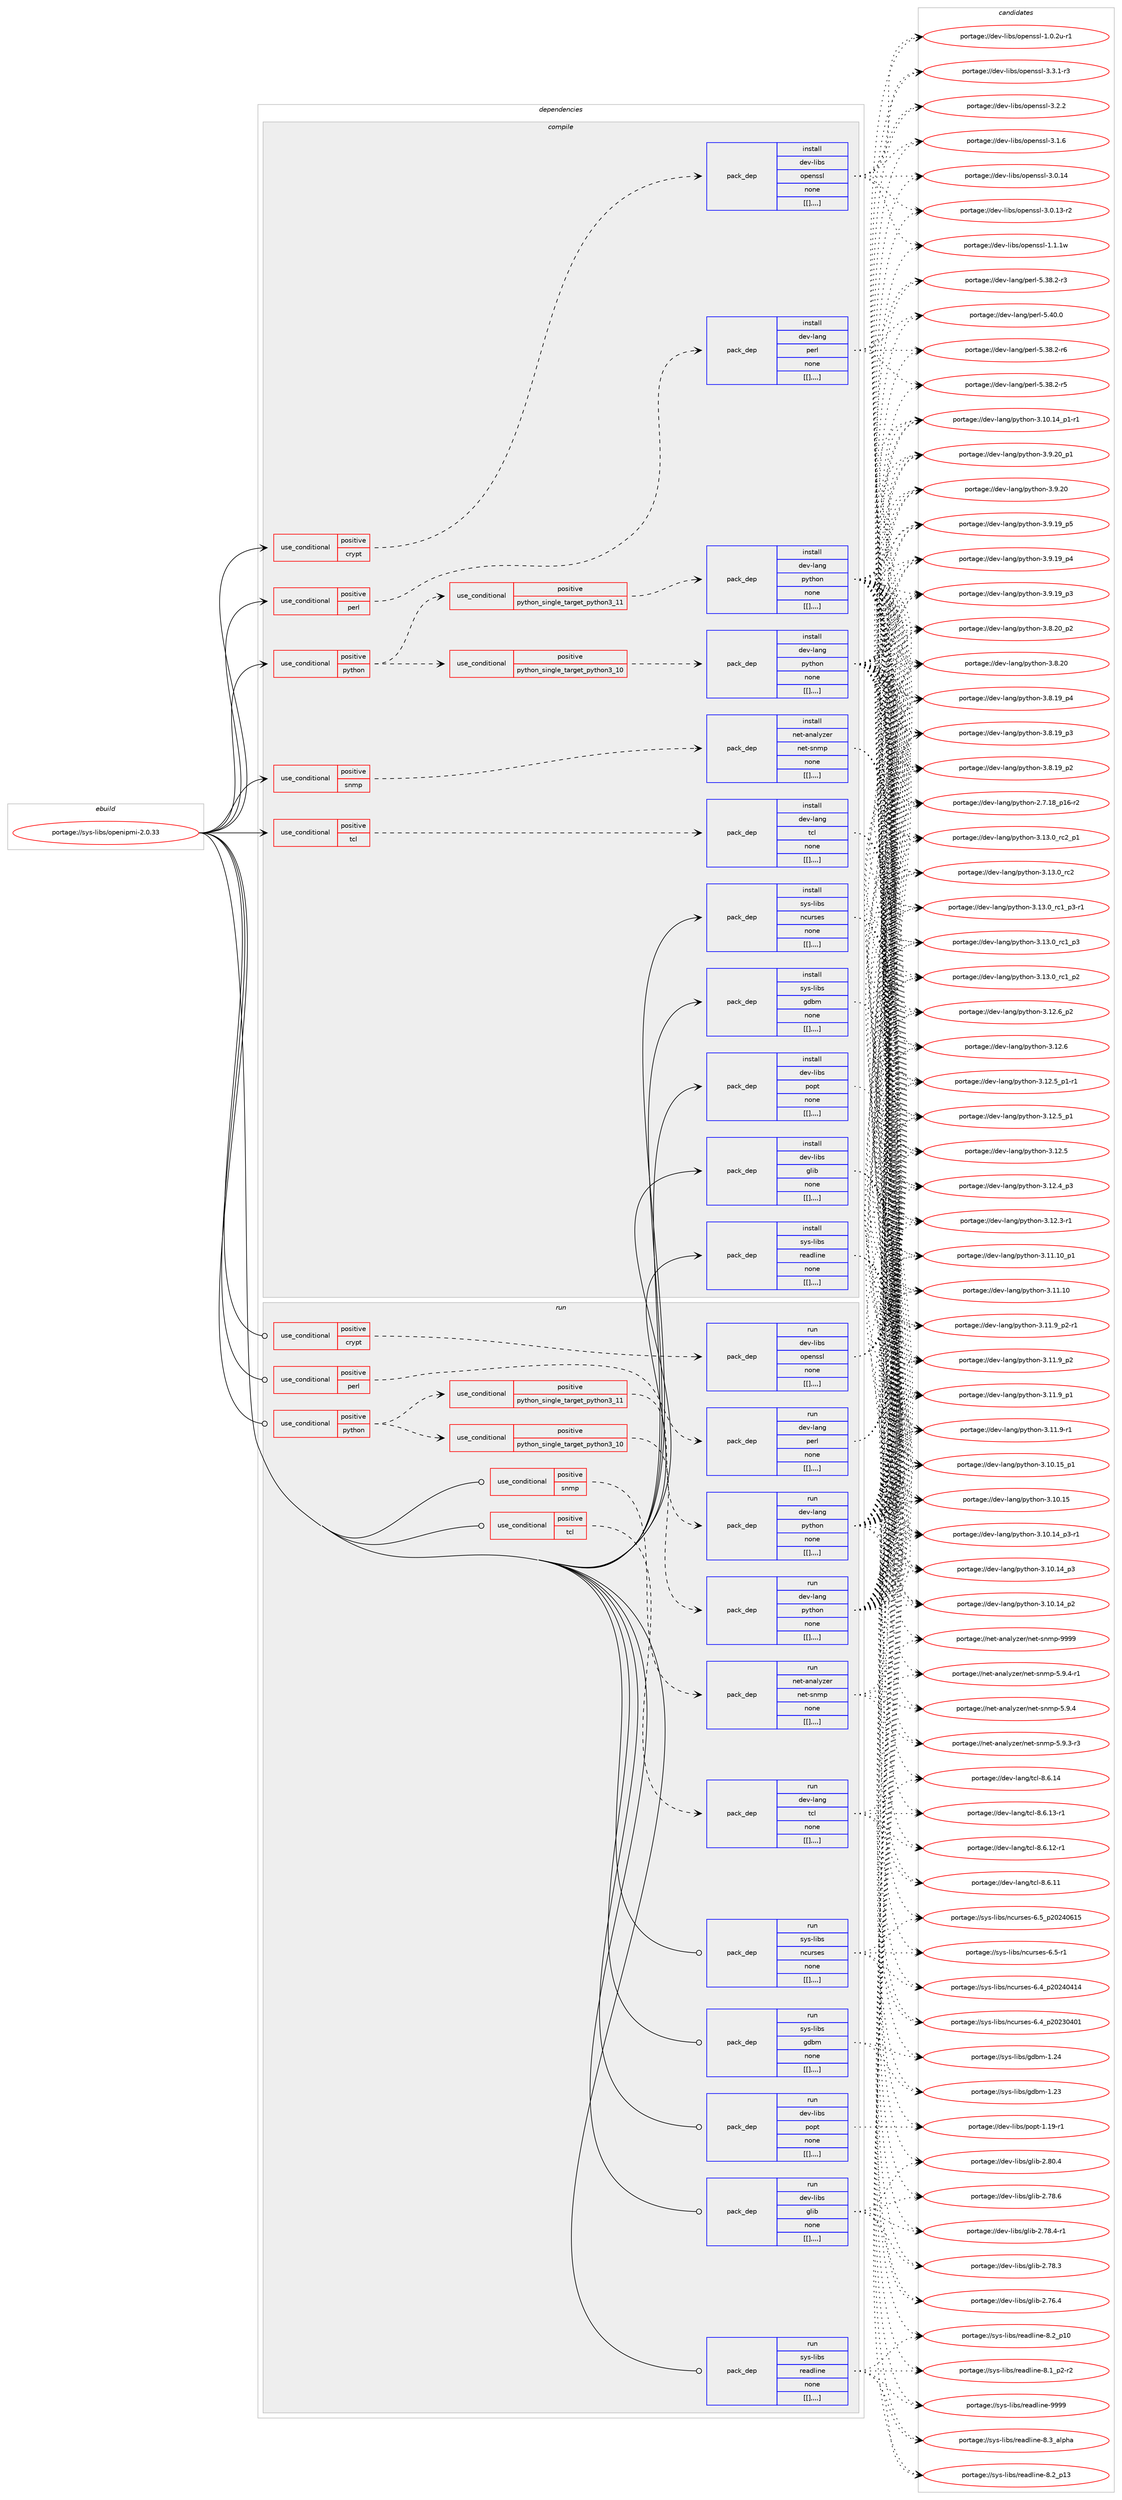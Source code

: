 digraph prolog {

# *************
# Graph options
# *************

newrank=true;
concentrate=true;
compound=true;
graph [rankdir=LR,fontname=Helvetica,fontsize=10,ranksep=1.5];#, ranksep=2.5, nodesep=0.2];
edge  [arrowhead=vee];
node  [fontname=Helvetica,fontsize=10];

# **********
# The ebuild
# **********

subgraph cluster_leftcol {
color=gray;
label=<<i>ebuild</i>>;
id [label="portage://sys-libs/openipmi-2.0.33", color=red, width=4, href="../sys-libs/openipmi-2.0.33.svg"];
}

# ****************
# The dependencies
# ****************

subgraph cluster_midcol {
color=gray;
label=<<i>dependencies</i>>;
subgraph cluster_compile {
fillcolor="#eeeeee";
style=filled;
label=<<i>compile</i>>;
subgraph cond10452 {
dependency28118 [label=<<TABLE BORDER="0" CELLBORDER="1" CELLSPACING="0" CELLPADDING="4"><TR><TD ROWSPAN="3" CELLPADDING="10">use_conditional</TD></TR><TR><TD>positive</TD></TR><TR><TD>crypt</TD></TR></TABLE>>, shape=none, color=red];
subgraph pack17588 {
dependency28119 [label=<<TABLE BORDER="0" CELLBORDER="1" CELLSPACING="0" CELLPADDING="4" WIDTH="220"><TR><TD ROWSPAN="6" CELLPADDING="30">pack_dep</TD></TR><TR><TD WIDTH="110">install</TD></TR><TR><TD>dev-libs</TD></TR><TR><TD>openssl</TD></TR><TR><TD>none</TD></TR><TR><TD>[[],,,,]</TD></TR></TABLE>>, shape=none, color=blue];
}
dependency28118:e -> dependency28119:w [weight=20,style="dashed",arrowhead="vee"];
}
id:e -> dependency28118:w [weight=20,style="solid",arrowhead="vee"];
subgraph cond10453 {
dependency28120 [label=<<TABLE BORDER="0" CELLBORDER="1" CELLSPACING="0" CELLPADDING="4"><TR><TD ROWSPAN="3" CELLPADDING="10">use_conditional</TD></TR><TR><TD>positive</TD></TR><TR><TD>perl</TD></TR></TABLE>>, shape=none, color=red];
subgraph pack17589 {
dependency28121 [label=<<TABLE BORDER="0" CELLBORDER="1" CELLSPACING="0" CELLPADDING="4" WIDTH="220"><TR><TD ROWSPAN="6" CELLPADDING="30">pack_dep</TD></TR><TR><TD WIDTH="110">install</TD></TR><TR><TD>dev-lang</TD></TR><TR><TD>perl</TD></TR><TR><TD>none</TD></TR><TR><TD>[[],,,,]</TD></TR></TABLE>>, shape=none, color=blue];
}
dependency28120:e -> dependency28121:w [weight=20,style="dashed",arrowhead="vee"];
}
id:e -> dependency28120:w [weight=20,style="solid",arrowhead="vee"];
subgraph cond10454 {
dependency28122 [label=<<TABLE BORDER="0" CELLBORDER="1" CELLSPACING="0" CELLPADDING="4"><TR><TD ROWSPAN="3" CELLPADDING="10">use_conditional</TD></TR><TR><TD>positive</TD></TR><TR><TD>python</TD></TR></TABLE>>, shape=none, color=red];
subgraph cond10455 {
dependency28123 [label=<<TABLE BORDER="0" CELLBORDER="1" CELLSPACING="0" CELLPADDING="4"><TR><TD ROWSPAN="3" CELLPADDING="10">use_conditional</TD></TR><TR><TD>positive</TD></TR><TR><TD>python_single_target_python3_10</TD></TR></TABLE>>, shape=none, color=red];
subgraph pack17590 {
dependency28124 [label=<<TABLE BORDER="0" CELLBORDER="1" CELLSPACING="0" CELLPADDING="4" WIDTH="220"><TR><TD ROWSPAN="6" CELLPADDING="30">pack_dep</TD></TR><TR><TD WIDTH="110">install</TD></TR><TR><TD>dev-lang</TD></TR><TR><TD>python</TD></TR><TR><TD>none</TD></TR><TR><TD>[[],,,,]</TD></TR></TABLE>>, shape=none, color=blue];
}
dependency28123:e -> dependency28124:w [weight=20,style="dashed",arrowhead="vee"];
}
dependency28122:e -> dependency28123:w [weight=20,style="dashed",arrowhead="vee"];
subgraph cond10456 {
dependency28125 [label=<<TABLE BORDER="0" CELLBORDER="1" CELLSPACING="0" CELLPADDING="4"><TR><TD ROWSPAN="3" CELLPADDING="10">use_conditional</TD></TR><TR><TD>positive</TD></TR><TR><TD>python_single_target_python3_11</TD></TR></TABLE>>, shape=none, color=red];
subgraph pack17591 {
dependency28126 [label=<<TABLE BORDER="0" CELLBORDER="1" CELLSPACING="0" CELLPADDING="4" WIDTH="220"><TR><TD ROWSPAN="6" CELLPADDING="30">pack_dep</TD></TR><TR><TD WIDTH="110">install</TD></TR><TR><TD>dev-lang</TD></TR><TR><TD>python</TD></TR><TR><TD>none</TD></TR><TR><TD>[[],,,,]</TD></TR></TABLE>>, shape=none, color=blue];
}
dependency28125:e -> dependency28126:w [weight=20,style="dashed",arrowhead="vee"];
}
dependency28122:e -> dependency28125:w [weight=20,style="dashed",arrowhead="vee"];
}
id:e -> dependency28122:w [weight=20,style="solid",arrowhead="vee"];
subgraph cond10457 {
dependency28127 [label=<<TABLE BORDER="0" CELLBORDER="1" CELLSPACING="0" CELLPADDING="4"><TR><TD ROWSPAN="3" CELLPADDING="10">use_conditional</TD></TR><TR><TD>positive</TD></TR><TR><TD>snmp</TD></TR></TABLE>>, shape=none, color=red];
subgraph pack17592 {
dependency28128 [label=<<TABLE BORDER="0" CELLBORDER="1" CELLSPACING="0" CELLPADDING="4" WIDTH="220"><TR><TD ROWSPAN="6" CELLPADDING="30">pack_dep</TD></TR><TR><TD WIDTH="110">install</TD></TR><TR><TD>net-analyzer</TD></TR><TR><TD>net-snmp</TD></TR><TR><TD>none</TD></TR><TR><TD>[[],,,,]</TD></TR></TABLE>>, shape=none, color=blue];
}
dependency28127:e -> dependency28128:w [weight=20,style="dashed",arrowhead="vee"];
}
id:e -> dependency28127:w [weight=20,style="solid",arrowhead="vee"];
subgraph cond10458 {
dependency28129 [label=<<TABLE BORDER="0" CELLBORDER="1" CELLSPACING="0" CELLPADDING="4"><TR><TD ROWSPAN="3" CELLPADDING="10">use_conditional</TD></TR><TR><TD>positive</TD></TR><TR><TD>tcl</TD></TR></TABLE>>, shape=none, color=red];
subgraph pack17593 {
dependency28130 [label=<<TABLE BORDER="0" CELLBORDER="1" CELLSPACING="0" CELLPADDING="4" WIDTH="220"><TR><TD ROWSPAN="6" CELLPADDING="30">pack_dep</TD></TR><TR><TD WIDTH="110">install</TD></TR><TR><TD>dev-lang</TD></TR><TR><TD>tcl</TD></TR><TR><TD>none</TD></TR><TR><TD>[[],,,,]</TD></TR></TABLE>>, shape=none, color=blue];
}
dependency28129:e -> dependency28130:w [weight=20,style="dashed",arrowhead="vee"];
}
id:e -> dependency28129:w [weight=20,style="solid",arrowhead="vee"];
subgraph pack17594 {
dependency28131 [label=<<TABLE BORDER="0" CELLBORDER="1" CELLSPACING="0" CELLPADDING="4" WIDTH="220"><TR><TD ROWSPAN="6" CELLPADDING="30">pack_dep</TD></TR><TR><TD WIDTH="110">install</TD></TR><TR><TD>dev-libs</TD></TR><TR><TD>glib</TD></TR><TR><TD>none</TD></TR><TR><TD>[[],,,,]</TD></TR></TABLE>>, shape=none, color=blue];
}
id:e -> dependency28131:w [weight=20,style="solid",arrowhead="vee"];
subgraph pack17595 {
dependency28132 [label=<<TABLE BORDER="0" CELLBORDER="1" CELLSPACING="0" CELLPADDING="4" WIDTH="220"><TR><TD ROWSPAN="6" CELLPADDING="30">pack_dep</TD></TR><TR><TD WIDTH="110">install</TD></TR><TR><TD>dev-libs</TD></TR><TR><TD>popt</TD></TR><TR><TD>none</TD></TR><TR><TD>[[],,,,]</TD></TR></TABLE>>, shape=none, color=blue];
}
id:e -> dependency28132:w [weight=20,style="solid",arrowhead="vee"];
subgraph pack17596 {
dependency28133 [label=<<TABLE BORDER="0" CELLBORDER="1" CELLSPACING="0" CELLPADDING="4" WIDTH="220"><TR><TD ROWSPAN="6" CELLPADDING="30">pack_dep</TD></TR><TR><TD WIDTH="110">install</TD></TR><TR><TD>sys-libs</TD></TR><TR><TD>gdbm</TD></TR><TR><TD>none</TD></TR><TR><TD>[[],,,,]</TD></TR></TABLE>>, shape=none, color=blue];
}
id:e -> dependency28133:w [weight=20,style="solid",arrowhead="vee"];
subgraph pack17597 {
dependency28134 [label=<<TABLE BORDER="0" CELLBORDER="1" CELLSPACING="0" CELLPADDING="4" WIDTH="220"><TR><TD ROWSPAN="6" CELLPADDING="30">pack_dep</TD></TR><TR><TD WIDTH="110">install</TD></TR><TR><TD>sys-libs</TD></TR><TR><TD>ncurses</TD></TR><TR><TD>none</TD></TR><TR><TD>[[],,,,]</TD></TR></TABLE>>, shape=none, color=blue];
}
id:e -> dependency28134:w [weight=20,style="solid",arrowhead="vee"];
subgraph pack17598 {
dependency28135 [label=<<TABLE BORDER="0" CELLBORDER="1" CELLSPACING="0" CELLPADDING="4" WIDTH="220"><TR><TD ROWSPAN="6" CELLPADDING="30">pack_dep</TD></TR><TR><TD WIDTH="110">install</TD></TR><TR><TD>sys-libs</TD></TR><TR><TD>readline</TD></TR><TR><TD>none</TD></TR><TR><TD>[[],,,,]</TD></TR></TABLE>>, shape=none, color=blue];
}
id:e -> dependency28135:w [weight=20,style="solid",arrowhead="vee"];
}
subgraph cluster_compileandrun {
fillcolor="#eeeeee";
style=filled;
label=<<i>compile and run</i>>;
}
subgraph cluster_run {
fillcolor="#eeeeee";
style=filled;
label=<<i>run</i>>;
subgraph cond10459 {
dependency28136 [label=<<TABLE BORDER="0" CELLBORDER="1" CELLSPACING="0" CELLPADDING="4"><TR><TD ROWSPAN="3" CELLPADDING="10">use_conditional</TD></TR><TR><TD>positive</TD></TR><TR><TD>crypt</TD></TR></TABLE>>, shape=none, color=red];
subgraph pack17599 {
dependency28137 [label=<<TABLE BORDER="0" CELLBORDER="1" CELLSPACING="0" CELLPADDING="4" WIDTH="220"><TR><TD ROWSPAN="6" CELLPADDING="30">pack_dep</TD></TR><TR><TD WIDTH="110">run</TD></TR><TR><TD>dev-libs</TD></TR><TR><TD>openssl</TD></TR><TR><TD>none</TD></TR><TR><TD>[[],,,,]</TD></TR></TABLE>>, shape=none, color=blue];
}
dependency28136:e -> dependency28137:w [weight=20,style="dashed",arrowhead="vee"];
}
id:e -> dependency28136:w [weight=20,style="solid",arrowhead="odot"];
subgraph cond10460 {
dependency28138 [label=<<TABLE BORDER="0" CELLBORDER="1" CELLSPACING="0" CELLPADDING="4"><TR><TD ROWSPAN="3" CELLPADDING="10">use_conditional</TD></TR><TR><TD>positive</TD></TR><TR><TD>perl</TD></TR></TABLE>>, shape=none, color=red];
subgraph pack17600 {
dependency28139 [label=<<TABLE BORDER="0" CELLBORDER="1" CELLSPACING="0" CELLPADDING="4" WIDTH="220"><TR><TD ROWSPAN="6" CELLPADDING="30">pack_dep</TD></TR><TR><TD WIDTH="110">run</TD></TR><TR><TD>dev-lang</TD></TR><TR><TD>perl</TD></TR><TR><TD>none</TD></TR><TR><TD>[[],,,,]</TD></TR></TABLE>>, shape=none, color=blue];
}
dependency28138:e -> dependency28139:w [weight=20,style="dashed",arrowhead="vee"];
}
id:e -> dependency28138:w [weight=20,style="solid",arrowhead="odot"];
subgraph cond10461 {
dependency28140 [label=<<TABLE BORDER="0" CELLBORDER="1" CELLSPACING="0" CELLPADDING="4"><TR><TD ROWSPAN="3" CELLPADDING="10">use_conditional</TD></TR><TR><TD>positive</TD></TR><TR><TD>python</TD></TR></TABLE>>, shape=none, color=red];
subgraph cond10462 {
dependency28141 [label=<<TABLE BORDER="0" CELLBORDER="1" CELLSPACING="0" CELLPADDING="4"><TR><TD ROWSPAN="3" CELLPADDING="10">use_conditional</TD></TR><TR><TD>positive</TD></TR><TR><TD>python_single_target_python3_10</TD></TR></TABLE>>, shape=none, color=red];
subgraph pack17601 {
dependency28142 [label=<<TABLE BORDER="0" CELLBORDER="1" CELLSPACING="0" CELLPADDING="4" WIDTH="220"><TR><TD ROWSPAN="6" CELLPADDING="30">pack_dep</TD></TR><TR><TD WIDTH="110">run</TD></TR><TR><TD>dev-lang</TD></TR><TR><TD>python</TD></TR><TR><TD>none</TD></TR><TR><TD>[[],,,,]</TD></TR></TABLE>>, shape=none, color=blue];
}
dependency28141:e -> dependency28142:w [weight=20,style="dashed",arrowhead="vee"];
}
dependency28140:e -> dependency28141:w [weight=20,style="dashed",arrowhead="vee"];
subgraph cond10463 {
dependency28143 [label=<<TABLE BORDER="0" CELLBORDER="1" CELLSPACING="0" CELLPADDING="4"><TR><TD ROWSPAN="3" CELLPADDING="10">use_conditional</TD></TR><TR><TD>positive</TD></TR><TR><TD>python_single_target_python3_11</TD></TR></TABLE>>, shape=none, color=red];
subgraph pack17602 {
dependency28144 [label=<<TABLE BORDER="0" CELLBORDER="1" CELLSPACING="0" CELLPADDING="4" WIDTH="220"><TR><TD ROWSPAN="6" CELLPADDING="30">pack_dep</TD></TR><TR><TD WIDTH="110">run</TD></TR><TR><TD>dev-lang</TD></TR><TR><TD>python</TD></TR><TR><TD>none</TD></TR><TR><TD>[[],,,,]</TD></TR></TABLE>>, shape=none, color=blue];
}
dependency28143:e -> dependency28144:w [weight=20,style="dashed",arrowhead="vee"];
}
dependency28140:e -> dependency28143:w [weight=20,style="dashed",arrowhead="vee"];
}
id:e -> dependency28140:w [weight=20,style="solid",arrowhead="odot"];
subgraph cond10464 {
dependency28145 [label=<<TABLE BORDER="0" CELLBORDER="1" CELLSPACING="0" CELLPADDING="4"><TR><TD ROWSPAN="3" CELLPADDING="10">use_conditional</TD></TR><TR><TD>positive</TD></TR><TR><TD>snmp</TD></TR></TABLE>>, shape=none, color=red];
subgraph pack17603 {
dependency28146 [label=<<TABLE BORDER="0" CELLBORDER="1" CELLSPACING="0" CELLPADDING="4" WIDTH="220"><TR><TD ROWSPAN="6" CELLPADDING="30">pack_dep</TD></TR><TR><TD WIDTH="110">run</TD></TR><TR><TD>net-analyzer</TD></TR><TR><TD>net-snmp</TD></TR><TR><TD>none</TD></TR><TR><TD>[[],,,,]</TD></TR></TABLE>>, shape=none, color=blue];
}
dependency28145:e -> dependency28146:w [weight=20,style="dashed",arrowhead="vee"];
}
id:e -> dependency28145:w [weight=20,style="solid",arrowhead="odot"];
subgraph cond10465 {
dependency28147 [label=<<TABLE BORDER="0" CELLBORDER="1" CELLSPACING="0" CELLPADDING="4"><TR><TD ROWSPAN="3" CELLPADDING="10">use_conditional</TD></TR><TR><TD>positive</TD></TR><TR><TD>tcl</TD></TR></TABLE>>, shape=none, color=red];
subgraph pack17604 {
dependency28148 [label=<<TABLE BORDER="0" CELLBORDER="1" CELLSPACING="0" CELLPADDING="4" WIDTH="220"><TR><TD ROWSPAN="6" CELLPADDING="30">pack_dep</TD></TR><TR><TD WIDTH="110">run</TD></TR><TR><TD>dev-lang</TD></TR><TR><TD>tcl</TD></TR><TR><TD>none</TD></TR><TR><TD>[[],,,,]</TD></TR></TABLE>>, shape=none, color=blue];
}
dependency28147:e -> dependency28148:w [weight=20,style="dashed",arrowhead="vee"];
}
id:e -> dependency28147:w [weight=20,style="solid",arrowhead="odot"];
subgraph pack17605 {
dependency28149 [label=<<TABLE BORDER="0" CELLBORDER="1" CELLSPACING="0" CELLPADDING="4" WIDTH="220"><TR><TD ROWSPAN="6" CELLPADDING="30">pack_dep</TD></TR><TR><TD WIDTH="110">run</TD></TR><TR><TD>dev-libs</TD></TR><TR><TD>glib</TD></TR><TR><TD>none</TD></TR><TR><TD>[[],,,,]</TD></TR></TABLE>>, shape=none, color=blue];
}
id:e -> dependency28149:w [weight=20,style="solid",arrowhead="odot"];
subgraph pack17606 {
dependency28150 [label=<<TABLE BORDER="0" CELLBORDER="1" CELLSPACING="0" CELLPADDING="4" WIDTH="220"><TR><TD ROWSPAN="6" CELLPADDING="30">pack_dep</TD></TR><TR><TD WIDTH="110">run</TD></TR><TR><TD>dev-libs</TD></TR><TR><TD>popt</TD></TR><TR><TD>none</TD></TR><TR><TD>[[],,,,]</TD></TR></TABLE>>, shape=none, color=blue];
}
id:e -> dependency28150:w [weight=20,style="solid",arrowhead="odot"];
subgraph pack17607 {
dependency28151 [label=<<TABLE BORDER="0" CELLBORDER="1" CELLSPACING="0" CELLPADDING="4" WIDTH="220"><TR><TD ROWSPAN="6" CELLPADDING="30">pack_dep</TD></TR><TR><TD WIDTH="110">run</TD></TR><TR><TD>sys-libs</TD></TR><TR><TD>gdbm</TD></TR><TR><TD>none</TD></TR><TR><TD>[[],,,,]</TD></TR></TABLE>>, shape=none, color=blue];
}
id:e -> dependency28151:w [weight=20,style="solid",arrowhead="odot"];
subgraph pack17608 {
dependency28152 [label=<<TABLE BORDER="0" CELLBORDER="1" CELLSPACING="0" CELLPADDING="4" WIDTH="220"><TR><TD ROWSPAN="6" CELLPADDING="30">pack_dep</TD></TR><TR><TD WIDTH="110">run</TD></TR><TR><TD>sys-libs</TD></TR><TR><TD>ncurses</TD></TR><TR><TD>none</TD></TR><TR><TD>[[],,,,]</TD></TR></TABLE>>, shape=none, color=blue];
}
id:e -> dependency28152:w [weight=20,style="solid",arrowhead="odot"];
subgraph pack17609 {
dependency28153 [label=<<TABLE BORDER="0" CELLBORDER="1" CELLSPACING="0" CELLPADDING="4" WIDTH="220"><TR><TD ROWSPAN="6" CELLPADDING="30">pack_dep</TD></TR><TR><TD WIDTH="110">run</TD></TR><TR><TD>sys-libs</TD></TR><TR><TD>readline</TD></TR><TR><TD>none</TD></TR><TR><TD>[[],,,,]</TD></TR></TABLE>>, shape=none, color=blue];
}
id:e -> dependency28153:w [weight=20,style="solid",arrowhead="odot"];
}
}

# **************
# The candidates
# **************

subgraph cluster_choices {
rank=same;
color=gray;
label=<<i>candidates</i>>;

subgraph choice17588 {
color=black;
nodesep=1;
choice1001011184510810598115471111121011101151151084551465146494511451 [label="portage://dev-libs/openssl-3.3.1-r3", color=red, width=4,href="../dev-libs/openssl-3.3.1-r3.svg"];
choice100101118451081059811547111112101110115115108455146504650 [label="portage://dev-libs/openssl-3.2.2", color=red, width=4,href="../dev-libs/openssl-3.2.2.svg"];
choice100101118451081059811547111112101110115115108455146494654 [label="portage://dev-libs/openssl-3.1.6", color=red, width=4,href="../dev-libs/openssl-3.1.6.svg"];
choice10010111845108105981154711111210111011511510845514648464952 [label="portage://dev-libs/openssl-3.0.14", color=red, width=4,href="../dev-libs/openssl-3.0.14.svg"];
choice100101118451081059811547111112101110115115108455146484649514511450 [label="portage://dev-libs/openssl-3.0.13-r2", color=red, width=4,href="../dev-libs/openssl-3.0.13-r2.svg"];
choice100101118451081059811547111112101110115115108454946494649119 [label="portage://dev-libs/openssl-1.1.1w", color=red, width=4,href="../dev-libs/openssl-1.1.1w.svg"];
choice1001011184510810598115471111121011101151151084549464846501174511449 [label="portage://dev-libs/openssl-1.0.2u-r1", color=red, width=4,href="../dev-libs/openssl-1.0.2u-r1.svg"];
dependency28119:e -> choice1001011184510810598115471111121011101151151084551465146494511451:w [style=dotted,weight="100"];
dependency28119:e -> choice100101118451081059811547111112101110115115108455146504650:w [style=dotted,weight="100"];
dependency28119:e -> choice100101118451081059811547111112101110115115108455146494654:w [style=dotted,weight="100"];
dependency28119:e -> choice10010111845108105981154711111210111011511510845514648464952:w [style=dotted,weight="100"];
dependency28119:e -> choice100101118451081059811547111112101110115115108455146484649514511450:w [style=dotted,weight="100"];
dependency28119:e -> choice100101118451081059811547111112101110115115108454946494649119:w [style=dotted,weight="100"];
dependency28119:e -> choice1001011184510810598115471111121011101151151084549464846501174511449:w [style=dotted,weight="100"];
}
subgraph choice17589 {
color=black;
nodesep=1;
choice10010111845108971101034711210111410845534652484648 [label="portage://dev-lang/perl-5.40.0", color=red, width=4,href="../dev-lang/perl-5.40.0.svg"];
choice100101118451089711010347112101114108455346515646504511454 [label="portage://dev-lang/perl-5.38.2-r6", color=red, width=4,href="../dev-lang/perl-5.38.2-r6.svg"];
choice100101118451089711010347112101114108455346515646504511453 [label="portage://dev-lang/perl-5.38.2-r5", color=red, width=4,href="../dev-lang/perl-5.38.2-r5.svg"];
choice100101118451089711010347112101114108455346515646504511451 [label="portage://dev-lang/perl-5.38.2-r3", color=red, width=4,href="../dev-lang/perl-5.38.2-r3.svg"];
dependency28121:e -> choice10010111845108971101034711210111410845534652484648:w [style=dotted,weight="100"];
dependency28121:e -> choice100101118451089711010347112101114108455346515646504511454:w [style=dotted,weight="100"];
dependency28121:e -> choice100101118451089711010347112101114108455346515646504511453:w [style=dotted,weight="100"];
dependency28121:e -> choice100101118451089711010347112101114108455346515646504511451:w [style=dotted,weight="100"];
}
subgraph choice17590 {
color=black;
nodesep=1;
choice100101118451089711010347112121116104111110455146495146489511499509511249 [label="portage://dev-lang/python-3.13.0_rc2_p1", color=red, width=4,href="../dev-lang/python-3.13.0_rc2_p1.svg"];
choice10010111845108971101034711212111610411111045514649514648951149950 [label="portage://dev-lang/python-3.13.0_rc2", color=red, width=4,href="../dev-lang/python-3.13.0_rc2.svg"];
choice1001011184510897110103471121211161041111104551464951464895114994995112514511449 [label="portage://dev-lang/python-3.13.0_rc1_p3-r1", color=red, width=4,href="../dev-lang/python-3.13.0_rc1_p3-r1.svg"];
choice100101118451089711010347112121116104111110455146495146489511499499511251 [label="portage://dev-lang/python-3.13.0_rc1_p3", color=red, width=4,href="../dev-lang/python-3.13.0_rc1_p3.svg"];
choice100101118451089711010347112121116104111110455146495146489511499499511250 [label="portage://dev-lang/python-3.13.0_rc1_p2", color=red, width=4,href="../dev-lang/python-3.13.0_rc1_p2.svg"];
choice100101118451089711010347112121116104111110455146495046549511250 [label="portage://dev-lang/python-3.12.6_p2", color=red, width=4,href="../dev-lang/python-3.12.6_p2.svg"];
choice10010111845108971101034711212111610411111045514649504654 [label="portage://dev-lang/python-3.12.6", color=red, width=4,href="../dev-lang/python-3.12.6.svg"];
choice1001011184510897110103471121211161041111104551464950465395112494511449 [label="portage://dev-lang/python-3.12.5_p1-r1", color=red, width=4,href="../dev-lang/python-3.12.5_p1-r1.svg"];
choice100101118451089711010347112121116104111110455146495046539511249 [label="portage://dev-lang/python-3.12.5_p1", color=red, width=4,href="../dev-lang/python-3.12.5_p1.svg"];
choice10010111845108971101034711212111610411111045514649504653 [label="portage://dev-lang/python-3.12.5", color=red, width=4,href="../dev-lang/python-3.12.5.svg"];
choice100101118451089711010347112121116104111110455146495046529511251 [label="portage://dev-lang/python-3.12.4_p3", color=red, width=4,href="../dev-lang/python-3.12.4_p3.svg"];
choice100101118451089711010347112121116104111110455146495046514511449 [label="portage://dev-lang/python-3.12.3-r1", color=red, width=4,href="../dev-lang/python-3.12.3-r1.svg"];
choice10010111845108971101034711212111610411111045514649494649489511249 [label="portage://dev-lang/python-3.11.10_p1", color=red, width=4,href="../dev-lang/python-3.11.10_p1.svg"];
choice1001011184510897110103471121211161041111104551464949464948 [label="portage://dev-lang/python-3.11.10", color=red, width=4,href="../dev-lang/python-3.11.10.svg"];
choice1001011184510897110103471121211161041111104551464949465795112504511449 [label="portage://dev-lang/python-3.11.9_p2-r1", color=red, width=4,href="../dev-lang/python-3.11.9_p2-r1.svg"];
choice100101118451089711010347112121116104111110455146494946579511250 [label="portage://dev-lang/python-3.11.9_p2", color=red, width=4,href="../dev-lang/python-3.11.9_p2.svg"];
choice100101118451089711010347112121116104111110455146494946579511249 [label="portage://dev-lang/python-3.11.9_p1", color=red, width=4,href="../dev-lang/python-3.11.9_p1.svg"];
choice100101118451089711010347112121116104111110455146494946574511449 [label="portage://dev-lang/python-3.11.9-r1", color=red, width=4,href="../dev-lang/python-3.11.9-r1.svg"];
choice10010111845108971101034711212111610411111045514649484649539511249 [label="portage://dev-lang/python-3.10.15_p1", color=red, width=4,href="../dev-lang/python-3.10.15_p1.svg"];
choice1001011184510897110103471121211161041111104551464948464953 [label="portage://dev-lang/python-3.10.15", color=red, width=4,href="../dev-lang/python-3.10.15.svg"];
choice100101118451089711010347112121116104111110455146494846495295112514511449 [label="portage://dev-lang/python-3.10.14_p3-r1", color=red, width=4,href="../dev-lang/python-3.10.14_p3-r1.svg"];
choice10010111845108971101034711212111610411111045514649484649529511251 [label="portage://dev-lang/python-3.10.14_p3", color=red, width=4,href="../dev-lang/python-3.10.14_p3.svg"];
choice10010111845108971101034711212111610411111045514649484649529511250 [label="portage://dev-lang/python-3.10.14_p2", color=red, width=4,href="../dev-lang/python-3.10.14_p2.svg"];
choice100101118451089711010347112121116104111110455146494846495295112494511449 [label="portage://dev-lang/python-3.10.14_p1-r1", color=red, width=4,href="../dev-lang/python-3.10.14_p1-r1.svg"];
choice100101118451089711010347112121116104111110455146574650489511249 [label="portage://dev-lang/python-3.9.20_p1", color=red, width=4,href="../dev-lang/python-3.9.20_p1.svg"];
choice10010111845108971101034711212111610411111045514657465048 [label="portage://dev-lang/python-3.9.20", color=red, width=4,href="../dev-lang/python-3.9.20.svg"];
choice100101118451089711010347112121116104111110455146574649579511253 [label="portage://dev-lang/python-3.9.19_p5", color=red, width=4,href="../dev-lang/python-3.9.19_p5.svg"];
choice100101118451089711010347112121116104111110455146574649579511252 [label="portage://dev-lang/python-3.9.19_p4", color=red, width=4,href="../dev-lang/python-3.9.19_p4.svg"];
choice100101118451089711010347112121116104111110455146574649579511251 [label="portage://dev-lang/python-3.9.19_p3", color=red, width=4,href="../dev-lang/python-3.9.19_p3.svg"];
choice100101118451089711010347112121116104111110455146564650489511250 [label="portage://dev-lang/python-3.8.20_p2", color=red, width=4,href="../dev-lang/python-3.8.20_p2.svg"];
choice10010111845108971101034711212111610411111045514656465048 [label="portage://dev-lang/python-3.8.20", color=red, width=4,href="../dev-lang/python-3.8.20.svg"];
choice100101118451089711010347112121116104111110455146564649579511252 [label="portage://dev-lang/python-3.8.19_p4", color=red, width=4,href="../dev-lang/python-3.8.19_p4.svg"];
choice100101118451089711010347112121116104111110455146564649579511251 [label="portage://dev-lang/python-3.8.19_p3", color=red, width=4,href="../dev-lang/python-3.8.19_p3.svg"];
choice100101118451089711010347112121116104111110455146564649579511250 [label="portage://dev-lang/python-3.8.19_p2", color=red, width=4,href="../dev-lang/python-3.8.19_p2.svg"];
choice100101118451089711010347112121116104111110455046554649569511249544511450 [label="portage://dev-lang/python-2.7.18_p16-r2", color=red, width=4,href="../dev-lang/python-2.7.18_p16-r2.svg"];
dependency28124:e -> choice100101118451089711010347112121116104111110455146495146489511499509511249:w [style=dotted,weight="100"];
dependency28124:e -> choice10010111845108971101034711212111610411111045514649514648951149950:w [style=dotted,weight="100"];
dependency28124:e -> choice1001011184510897110103471121211161041111104551464951464895114994995112514511449:w [style=dotted,weight="100"];
dependency28124:e -> choice100101118451089711010347112121116104111110455146495146489511499499511251:w [style=dotted,weight="100"];
dependency28124:e -> choice100101118451089711010347112121116104111110455146495146489511499499511250:w [style=dotted,weight="100"];
dependency28124:e -> choice100101118451089711010347112121116104111110455146495046549511250:w [style=dotted,weight="100"];
dependency28124:e -> choice10010111845108971101034711212111610411111045514649504654:w [style=dotted,weight="100"];
dependency28124:e -> choice1001011184510897110103471121211161041111104551464950465395112494511449:w [style=dotted,weight="100"];
dependency28124:e -> choice100101118451089711010347112121116104111110455146495046539511249:w [style=dotted,weight="100"];
dependency28124:e -> choice10010111845108971101034711212111610411111045514649504653:w [style=dotted,weight="100"];
dependency28124:e -> choice100101118451089711010347112121116104111110455146495046529511251:w [style=dotted,weight="100"];
dependency28124:e -> choice100101118451089711010347112121116104111110455146495046514511449:w [style=dotted,weight="100"];
dependency28124:e -> choice10010111845108971101034711212111610411111045514649494649489511249:w [style=dotted,weight="100"];
dependency28124:e -> choice1001011184510897110103471121211161041111104551464949464948:w [style=dotted,weight="100"];
dependency28124:e -> choice1001011184510897110103471121211161041111104551464949465795112504511449:w [style=dotted,weight="100"];
dependency28124:e -> choice100101118451089711010347112121116104111110455146494946579511250:w [style=dotted,weight="100"];
dependency28124:e -> choice100101118451089711010347112121116104111110455146494946579511249:w [style=dotted,weight="100"];
dependency28124:e -> choice100101118451089711010347112121116104111110455146494946574511449:w [style=dotted,weight="100"];
dependency28124:e -> choice10010111845108971101034711212111610411111045514649484649539511249:w [style=dotted,weight="100"];
dependency28124:e -> choice1001011184510897110103471121211161041111104551464948464953:w [style=dotted,weight="100"];
dependency28124:e -> choice100101118451089711010347112121116104111110455146494846495295112514511449:w [style=dotted,weight="100"];
dependency28124:e -> choice10010111845108971101034711212111610411111045514649484649529511251:w [style=dotted,weight="100"];
dependency28124:e -> choice10010111845108971101034711212111610411111045514649484649529511250:w [style=dotted,weight="100"];
dependency28124:e -> choice100101118451089711010347112121116104111110455146494846495295112494511449:w [style=dotted,weight="100"];
dependency28124:e -> choice100101118451089711010347112121116104111110455146574650489511249:w [style=dotted,weight="100"];
dependency28124:e -> choice10010111845108971101034711212111610411111045514657465048:w [style=dotted,weight="100"];
dependency28124:e -> choice100101118451089711010347112121116104111110455146574649579511253:w [style=dotted,weight="100"];
dependency28124:e -> choice100101118451089711010347112121116104111110455146574649579511252:w [style=dotted,weight="100"];
dependency28124:e -> choice100101118451089711010347112121116104111110455146574649579511251:w [style=dotted,weight="100"];
dependency28124:e -> choice100101118451089711010347112121116104111110455146564650489511250:w [style=dotted,weight="100"];
dependency28124:e -> choice10010111845108971101034711212111610411111045514656465048:w [style=dotted,weight="100"];
dependency28124:e -> choice100101118451089711010347112121116104111110455146564649579511252:w [style=dotted,weight="100"];
dependency28124:e -> choice100101118451089711010347112121116104111110455146564649579511251:w [style=dotted,weight="100"];
dependency28124:e -> choice100101118451089711010347112121116104111110455146564649579511250:w [style=dotted,weight="100"];
dependency28124:e -> choice100101118451089711010347112121116104111110455046554649569511249544511450:w [style=dotted,weight="100"];
}
subgraph choice17591 {
color=black;
nodesep=1;
choice100101118451089711010347112121116104111110455146495146489511499509511249 [label="portage://dev-lang/python-3.13.0_rc2_p1", color=red, width=4,href="../dev-lang/python-3.13.0_rc2_p1.svg"];
choice10010111845108971101034711212111610411111045514649514648951149950 [label="portage://dev-lang/python-3.13.0_rc2", color=red, width=4,href="../dev-lang/python-3.13.0_rc2.svg"];
choice1001011184510897110103471121211161041111104551464951464895114994995112514511449 [label="portage://dev-lang/python-3.13.0_rc1_p3-r1", color=red, width=4,href="../dev-lang/python-3.13.0_rc1_p3-r1.svg"];
choice100101118451089711010347112121116104111110455146495146489511499499511251 [label="portage://dev-lang/python-3.13.0_rc1_p3", color=red, width=4,href="../dev-lang/python-3.13.0_rc1_p3.svg"];
choice100101118451089711010347112121116104111110455146495146489511499499511250 [label="portage://dev-lang/python-3.13.0_rc1_p2", color=red, width=4,href="../dev-lang/python-3.13.0_rc1_p2.svg"];
choice100101118451089711010347112121116104111110455146495046549511250 [label="portage://dev-lang/python-3.12.6_p2", color=red, width=4,href="../dev-lang/python-3.12.6_p2.svg"];
choice10010111845108971101034711212111610411111045514649504654 [label="portage://dev-lang/python-3.12.6", color=red, width=4,href="../dev-lang/python-3.12.6.svg"];
choice1001011184510897110103471121211161041111104551464950465395112494511449 [label="portage://dev-lang/python-3.12.5_p1-r1", color=red, width=4,href="../dev-lang/python-3.12.5_p1-r1.svg"];
choice100101118451089711010347112121116104111110455146495046539511249 [label="portage://dev-lang/python-3.12.5_p1", color=red, width=4,href="../dev-lang/python-3.12.5_p1.svg"];
choice10010111845108971101034711212111610411111045514649504653 [label="portage://dev-lang/python-3.12.5", color=red, width=4,href="../dev-lang/python-3.12.5.svg"];
choice100101118451089711010347112121116104111110455146495046529511251 [label="portage://dev-lang/python-3.12.4_p3", color=red, width=4,href="../dev-lang/python-3.12.4_p3.svg"];
choice100101118451089711010347112121116104111110455146495046514511449 [label="portage://dev-lang/python-3.12.3-r1", color=red, width=4,href="../dev-lang/python-3.12.3-r1.svg"];
choice10010111845108971101034711212111610411111045514649494649489511249 [label="portage://dev-lang/python-3.11.10_p1", color=red, width=4,href="../dev-lang/python-3.11.10_p1.svg"];
choice1001011184510897110103471121211161041111104551464949464948 [label="portage://dev-lang/python-3.11.10", color=red, width=4,href="../dev-lang/python-3.11.10.svg"];
choice1001011184510897110103471121211161041111104551464949465795112504511449 [label="portage://dev-lang/python-3.11.9_p2-r1", color=red, width=4,href="../dev-lang/python-3.11.9_p2-r1.svg"];
choice100101118451089711010347112121116104111110455146494946579511250 [label="portage://dev-lang/python-3.11.9_p2", color=red, width=4,href="../dev-lang/python-3.11.9_p2.svg"];
choice100101118451089711010347112121116104111110455146494946579511249 [label="portage://dev-lang/python-3.11.9_p1", color=red, width=4,href="../dev-lang/python-3.11.9_p1.svg"];
choice100101118451089711010347112121116104111110455146494946574511449 [label="portage://dev-lang/python-3.11.9-r1", color=red, width=4,href="../dev-lang/python-3.11.9-r1.svg"];
choice10010111845108971101034711212111610411111045514649484649539511249 [label="portage://dev-lang/python-3.10.15_p1", color=red, width=4,href="../dev-lang/python-3.10.15_p1.svg"];
choice1001011184510897110103471121211161041111104551464948464953 [label="portage://dev-lang/python-3.10.15", color=red, width=4,href="../dev-lang/python-3.10.15.svg"];
choice100101118451089711010347112121116104111110455146494846495295112514511449 [label="portage://dev-lang/python-3.10.14_p3-r1", color=red, width=4,href="../dev-lang/python-3.10.14_p3-r1.svg"];
choice10010111845108971101034711212111610411111045514649484649529511251 [label="portage://dev-lang/python-3.10.14_p3", color=red, width=4,href="../dev-lang/python-3.10.14_p3.svg"];
choice10010111845108971101034711212111610411111045514649484649529511250 [label="portage://dev-lang/python-3.10.14_p2", color=red, width=4,href="../dev-lang/python-3.10.14_p2.svg"];
choice100101118451089711010347112121116104111110455146494846495295112494511449 [label="portage://dev-lang/python-3.10.14_p1-r1", color=red, width=4,href="../dev-lang/python-3.10.14_p1-r1.svg"];
choice100101118451089711010347112121116104111110455146574650489511249 [label="portage://dev-lang/python-3.9.20_p1", color=red, width=4,href="../dev-lang/python-3.9.20_p1.svg"];
choice10010111845108971101034711212111610411111045514657465048 [label="portage://dev-lang/python-3.9.20", color=red, width=4,href="../dev-lang/python-3.9.20.svg"];
choice100101118451089711010347112121116104111110455146574649579511253 [label="portage://dev-lang/python-3.9.19_p5", color=red, width=4,href="../dev-lang/python-3.9.19_p5.svg"];
choice100101118451089711010347112121116104111110455146574649579511252 [label="portage://dev-lang/python-3.9.19_p4", color=red, width=4,href="../dev-lang/python-3.9.19_p4.svg"];
choice100101118451089711010347112121116104111110455146574649579511251 [label="portage://dev-lang/python-3.9.19_p3", color=red, width=4,href="../dev-lang/python-3.9.19_p3.svg"];
choice100101118451089711010347112121116104111110455146564650489511250 [label="portage://dev-lang/python-3.8.20_p2", color=red, width=4,href="../dev-lang/python-3.8.20_p2.svg"];
choice10010111845108971101034711212111610411111045514656465048 [label="portage://dev-lang/python-3.8.20", color=red, width=4,href="../dev-lang/python-3.8.20.svg"];
choice100101118451089711010347112121116104111110455146564649579511252 [label="portage://dev-lang/python-3.8.19_p4", color=red, width=4,href="../dev-lang/python-3.8.19_p4.svg"];
choice100101118451089711010347112121116104111110455146564649579511251 [label="portage://dev-lang/python-3.8.19_p3", color=red, width=4,href="../dev-lang/python-3.8.19_p3.svg"];
choice100101118451089711010347112121116104111110455146564649579511250 [label="portage://dev-lang/python-3.8.19_p2", color=red, width=4,href="../dev-lang/python-3.8.19_p2.svg"];
choice100101118451089711010347112121116104111110455046554649569511249544511450 [label="portage://dev-lang/python-2.7.18_p16-r2", color=red, width=4,href="../dev-lang/python-2.7.18_p16-r2.svg"];
dependency28126:e -> choice100101118451089711010347112121116104111110455146495146489511499509511249:w [style=dotted,weight="100"];
dependency28126:e -> choice10010111845108971101034711212111610411111045514649514648951149950:w [style=dotted,weight="100"];
dependency28126:e -> choice1001011184510897110103471121211161041111104551464951464895114994995112514511449:w [style=dotted,weight="100"];
dependency28126:e -> choice100101118451089711010347112121116104111110455146495146489511499499511251:w [style=dotted,weight="100"];
dependency28126:e -> choice100101118451089711010347112121116104111110455146495146489511499499511250:w [style=dotted,weight="100"];
dependency28126:e -> choice100101118451089711010347112121116104111110455146495046549511250:w [style=dotted,weight="100"];
dependency28126:e -> choice10010111845108971101034711212111610411111045514649504654:w [style=dotted,weight="100"];
dependency28126:e -> choice1001011184510897110103471121211161041111104551464950465395112494511449:w [style=dotted,weight="100"];
dependency28126:e -> choice100101118451089711010347112121116104111110455146495046539511249:w [style=dotted,weight="100"];
dependency28126:e -> choice10010111845108971101034711212111610411111045514649504653:w [style=dotted,weight="100"];
dependency28126:e -> choice100101118451089711010347112121116104111110455146495046529511251:w [style=dotted,weight="100"];
dependency28126:e -> choice100101118451089711010347112121116104111110455146495046514511449:w [style=dotted,weight="100"];
dependency28126:e -> choice10010111845108971101034711212111610411111045514649494649489511249:w [style=dotted,weight="100"];
dependency28126:e -> choice1001011184510897110103471121211161041111104551464949464948:w [style=dotted,weight="100"];
dependency28126:e -> choice1001011184510897110103471121211161041111104551464949465795112504511449:w [style=dotted,weight="100"];
dependency28126:e -> choice100101118451089711010347112121116104111110455146494946579511250:w [style=dotted,weight="100"];
dependency28126:e -> choice100101118451089711010347112121116104111110455146494946579511249:w [style=dotted,weight="100"];
dependency28126:e -> choice100101118451089711010347112121116104111110455146494946574511449:w [style=dotted,weight="100"];
dependency28126:e -> choice10010111845108971101034711212111610411111045514649484649539511249:w [style=dotted,weight="100"];
dependency28126:e -> choice1001011184510897110103471121211161041111104551464948464953:w [style=dotted,weight="100"];
dependency28126:e -> choice100101118451089711010347112121116104111110455146494846495295112514511449:w [style=dotted,weight="100"];
dependency28126:e -> choice10010111845108971101034711212111610411111045514649484649529511251:w [style=dotted,weight="100"];
dependency28126:e -> choice10010111845108971101034711212111610411111045514649484649529511250:w [style=dotted,weight="100"];
dependency28126:e -> choice100101118451089711010347112121116104111110455146494846495295112494511449:w [style=dotted,weight="100"];
dependency28126:e -> choice100101118451089711010347112121116104111110455146574650489511249:w [style=dotted,weight="100"];
dependency28126:e -> choice10010111845108971101034711212111610411111045514657465048:w [style=dotted,weight="100"];
dependency28126:e -> choice100101118451089711010347112121116104111110455146574649579511253:w [style=dotted,weight="100"];
dependency28126:e -> choice100101118451089711010347112121116104111110455146574649579511252:w [style=dotted,weight="100"];
dependency28126:e -> choice100101118451089711010347112121116104111110455146574649579511251:w [style=dotted,weight="100"];
dependency28126:e -> choice100101118451089711010347112121116104111110455146564650489511250:w [style=dotted,weight="100"];
dependency28126:e -> choice10010111845108971101034711212111610411111045514656465048:w [style=dotted,weight="100"];
dependency28126:e -> choice100101118451089711010347112121116104111110455146564649579511252:w [style=dotted,weight="100"];
dependency28126:e -> choice100101118451089711010347112121116104111110455146564649579511251:w [style=dotted,weight="100"];
dependency28126:e -> choice100101118451089711010347112121116104111110455146564649579511250:w [style=dotted,weight="100"];
dependency28126:e -> choice100101118451089711010347112121116104111110455046554649569511249544511450:w [style=dotted,weight="100"];
}
subgraph choice17592 {
color=black;
nodesep=1;
choice11010111645971109710812112210111447110101116451151101091124557575757 [label="portage://net-analyzer/net-snmp-9999", color=red, width=4,href="../net-analyzer/net-snmp-9999.svg"];
choice11010111645971109710812112210111447110101116451151101091124553465746524511449 [label="portage://net-analyzer/net-snmp-5.9.4-r1", color=red, width=4,href="../net-analyzer/net-snmp-5.9.4-r1.svg"];
choice1101011164597110971081211221011144711010111645115110109112455346574652 [label="portage://net-analyzer/net-snmp-5.9.4", color=red, width=4,href="../net-analyzer/net-snmp-5.9.4.svg"];
choice11010111645971109710812112210111447110101116451151101091124553465746514511451 [label="portage://net-analyzer/net-snmp-5.9.3-r3", color=red, width=4,href="../net-analyzer/net-snmp-5.9.3-r3.svg"];
dependency28128:e -> choice11010111645971109710812112210111447110101116451151101091124557575757:w [style=dotted,weight="100"];
dependency28128:e -> choice11010111645971109710812112210111447110101116451151101091124553465746524511449:w [style=dotted,weight="100"];
dependency28128:e -> choice1101011164597110971081211221011144711010111645115110109112455346574652:w [style=dotted,weight="100"];
dependency28128:e -> choice11010111645971109710812112210111447110101116451151101091124553465746514511451:w [style=dotted,weight="100"];
}
subgraph choice17593 {
color=black;
nodesep=1;
choice1001011184510897110103471169910845564654464952 [label="portage://dev-lang/tcl-8.6.14", color=red, width=4,href="../dev-lang/tcl-8.6.14.svg"];
choice10010111845108971101034711699108455646544649514511449 [label="portage://dev-lang/tcl-8.6.13-r1", color=red, width=4,href="../dev-lang/tcl-8.6.13-r1.svg"];
choice10010111845108971101034711699108455646544649504511449 [label="portage://dev-lang/tcl-8.6.12-r1", color=red, width=4,href="../dev-lang/tcl-8.6.12-r1.svg"];
choice1001011184510897110103471169910845564654464949 [label="portage://dev-lang/tcl-8.6.11", color=red, width=4,href="../dev-lang/tcl-8.6.11.svg"];
dependency28130:e -> choice1001011184510897110103471169910845564654464952:w [style=dotted,weight="100"];
dependency28130:e -> choice10010111845108971101034711699108455646544649514511449:w [style=dotted,weight="100"];
dependency28130:e -> choice10010111845108971101034711699108455646544649504511449:w [style=dotted,weight="100"];
dependency28130:e -> choice1001011184510897110103471169910845564654464949:w [style=dotted,weight="100"];
}
subgraph choice17594 {
color=black;
nodesep=1;
choice1001011184510810598115471031081059845504656484652 [label="portage://dev-libs/glib-2.80.4", color=red, width=4,href="../dev-libs/glib-2.80.4.svg"];
choice1001011184510810598115471031081059845504655564654 [label="portage://dev-libs/glib-2.78.6", color=red, width=4,href="../dev-libs/glib-2.78.6.svg"];
choice10010111845108105981154710310810598455046555646524511449 [label="portage://dev-libs/glib-2.78.4-r1", color=red, width=4,href="../dev-libs/glib-2.78.4-r1.svg"];
choice1001011184510810598115471031081059845504655564651 [label="portage://dev-libs/glib-2.78.3", color=red, width=4,href="../dev-libs/glib-2.78.3.svg"];
choice1001011184510810598115471031081059845504655544652 [label="portage://dev-libs/glib-2.76.4", color=red, width=4,href="../dev-libs/glib-2.76.4.svg"];
dependency28131:e -> choice1001011184510810598115471031081059845504656484652:w [style=dotted,weight="100"];
dependency28131:e -> choice1001011184510810598115471031081059845504655564654:w [style=dotted,weight="100"];
dependency28131:e -> choice10010111845108105981154710310810598455046555646524511449:w [style=dotted,weight="100"];
dependency28131:e -> choice1001011184510810598115471031081059845504655564651:w [style=dotted,weight="100"];
dependency28131:e -> choice1001011184510810598115471031081059845504655544652:w [style=dotted,weight="100"];
}
subgraph choice17595 {
color=black;
nodesep=1;
choice10010111845108105981154711211111211645494649574511449 [label="portage://dev-libs/popt-1.19-r1", color=red, width=4,href="../dev-libs/popt-1.19-r1.svg"];
dependency28132:e -> choice10010111845108105981154711211111211645494649574511449:w [style=dotted,weight="100"];
}
subgraph choice17596 {
color=black;
nodesep=1;
choice115121115451081059811547103100981094549465052 [label="portage://sys-libs/gdbm-1.24", color=red, width=4,href="../sys-libs/gdbm-1.24.svg"];
choice115121115451081059811547103100981094549465051 [label="portage://sys-libs/gdbm-1.23", color=red, width=4,href="../sys-libs/gdbm-1.23.svg"];
dependency28133:e -> choice115121115451081059811547103100981094549465052:w [style=dotted,weight="100"];
dependency28133:e -> choice115121115451081059811547103100981094549465051:w [style=dotted,weight="100"];
}
subgraph choice17597 {
color=black;
nodesep=1;
choice1151211154510810598115471109911711411510111545544653951125048505248544953 [label="portage://sys-libs/ncurses-6.5_p20240615", color=red, width=4,href="../sys-libs/ncurses-6.5_p20240615.svg"];
choice11512111545108105981154711099117114115101115455446534511449 [label="portage://sys-libs/ncurses-6.5-r1", color=red, width=4,href="../sys-libs/ncurses-6.5-r1.svg"];
choice1151211154510810598115471109911711411510111545544652951125048505248524952 [label="portage://sys-libs/ncurses-6.4_p20240414", color=red, width=4,href="../sys-libs/ncurses-6.4_p20240414.svg"];
choice1151211154510810598115471109911711411510111545544652951125048505148524849 [label="portage://sys-libs/ncurses-6.4_p20230401", color=red, width=4,href="../sys-libs/ncurses-6.4_p20230401.svg"];
dependency28134:e -> choice1151211154510810598115471109911711411510111545544653951125048505248544953:w [style=dotted,weight="100"];
dependency28134:e -> choice11512111545108105981154711099117114115101115455446534511449:w [style=dotted,weight="100"];
dependency28134:e -> choice1151211154510810598115471109911711411510111545544652951125048505248524952:w [style=dotted,weight="100"];
dependency28134:e -> choice1151211154510810598115471109911711411510111545544652951125048505148524849:w [style=dotted,weight="100"];
}
subgraph choice17598 {
color=black;
nodesep=1;
choice115121115451081059811547114101971001081051101014557575757 [label="portage://sys-libs/readline-9999", color=red, width=4,href="../sys-libs/readline-9999.svg"];
choice1151211154510810598115471141019710010810511010145564651959710811210497 [label="portage://sys-libs/readline-8.3_alpha", color=red, width=4,href="../sys-libs/readline-8.3_alpha.svg"];
choice1151211154510810598115471141019710010810511010145564650951124951 [label="portage://sys-libs/readline-8.2_p13", color=red, width=4,href="../sys-libs/readline-8.2_p13.svg"];
choice1151211154510810598115471141019710010810511010145564650951124948 [label="portage://sys-libs/readline-8.2_p10", color=red, width=4,href="../sys-libs/readline-8.2_p10.svg"];
choice115121115451081059811547114101971001081051101014556464995112504511450 [label="portage://sys-libs/readline-8.1_p2-r2", color=red, width=4,href="../sys-libs/readline-8.1_p2-r2.svg"];
dependency28135:e -> choice115121115451081059811547114101971001081051101014557575757:w [style=dotted,weight="100"];
dependency28135:e -> choice1151211154510810598115471141019710010810511010145564651959710811210497:w [style=dotted,weight="100"];
dependency28135:e -> choice1151211154510810598115471141019710010810511010145564650951124951:w [style=dotted,weight="100"];
dependency28135:e -> choice1151211154510810598115471141019710010810511010145564650951124948:w [style=dotted,weight="100"];
dependency28135:e -> choice115121115451081059811547114101971001081051101014556464995112504511450:w [style=dotted,weight="100"];
}
subgraph choice17599 {
color=black;
nodesep=1;
choice1001011184510810598115471111121011101151151084551465146494511451 [label="portage://dev-libs/openssl-3.3.1-r3", color=red, width=4,href="../dev-libs/openssl-3.3.1-r3.svg"];
choice100101118451081059811547111112101110115115108455146504650 [label="portage://dev-libs/openssl-3.2.2", color=red, width=4,href="../dev-libs/openssl-3.2.2.svg"];
choice100101118451081059811547111112101110115115108455146494654 [label="portage://dev-libs/openssl-3.1.6", color=red, width=4,href="../dev-libs/openssl-3.1.6.svg"];
choice10010111845108105981154711111210111011511510845514648464952 [label="portage://dev-libs/openssl-3.0.14", color=red, width=4,href="../dev-libs/openssl-3.0.14.svg"];
choice100101118451081059811547111112101110115115108455146484649514511450 [label="portage://dev-libs/openssl-3.0.13-r2", color=red, width=4,href="../dev-libs/openssl-3.0.13-r2.svg"];
choice100101118451081059811547111112101110115115108454946494649119 [label="portage://dev-libs/openssl-1.1.1w", color=red, width=4,href="../dev-libs/openssl-1.1.1w.svg"];
choice1001011184510810598115471111121011101151151084549464846501174511449 [label="portage://dev-libs/openssl-1.0.2u-r1", color=red, width=4,href="../dev-libs/openssl-1.0.2u-r1.svg"];
dependency28137:e -> choice1001011184510810598115471111121011101151151084551465146494511451:w [style=dotted,weight="100"];
dependency28137:e -> choice100101118451081059811547111112101110115115108455146504650:w [style=dotted,weight="100"];
dependency28137:e -> choice100101118451081059811547111112101110115115108455146494654:w [style=dotted,weight="100"];
dependency28137:e -> choice10010111845108105981154711111210111011511510845514648464952:w [style=dotted,weight="100"];
dependency28137:e -> choice100101118451081059811547111112101110115115108455146484649514511450:w [style=dotted,weight="100"];
dependency28137:e -> choice100101118451081059811547111112101110115115108454946494649119:w [style=dotted,weight="100"];
dependency28137:e -> choice1001011184510810598115471111121011101151151084549464846501174511449:w [style=dotted,weight="100"];
}
subgraph choice17600 {
color=black;
nodesep=1;
choice10010111845108971101034711210111410845534652484648 [label="portage://dev-lang/perl-5.40.0", color=red, width=4,href="../dev-lang/perl-5.40.0.svg"];
choice100101118451089711010347112101114108455346515646504511454 [label="portage://dev-lang/perl-5.38.2-r6", color=red, width=4,href="../dev-lang/perl-5.38.2-r6.svg"];
choice100101118451089711010347112101114108455346515646504511453 [label="portage://dev-lang/perl-5.38.2-r5", color=red, width=4,href="../dev-lang/perl-5.38.2-r5.svg"];
choice100101118451089711010347112101114108455346515646504511451 [label="portage://dev-lang/perl-5.38.2-r3", color=red, width=4,href="../dev-lang/perl-5.38.2-r3.svg"];
dependency28139:e -> choice10010111845108971101034711210111410845534652484648:w [style=dotted,weight="100"];
dependency28139:e -> choice100101118451089711010347112101114108455346515646504511454:w [style=dotted,weight="100"];
dependency28139:e -> choice100101118451089711010347112101114108455346515646504511453:w [style=dotted,weight="100"];
dependency28139:e -> choice100101118451089711010347112101114108455346515646504511451:w [style=dotted,weight="100"];
}
subgraph choice17601 {
color=black;
nodesep=1;
choice100101118451089711010347112121116104111110455146495146489511499509511249 [label="portage://dev-lang/python-3.13.0_rc2_p1", color=red, width=4,href="../dev-lang/python-3.13.0_rc2_p1.svg"];
choice10010111845108971101034711212111610411111045514649514648951149950 [label="portage://dev-lang/python-3.13.0_rc2", color=red, width=4,href="../dev-lang/python-3.13.0_rc2.svg"];
choice1001011184510897110103471121211161041111104551464951464895114994995112514511449 [label="portage://dev-lang/python-3.13.0_rc1_p3-r1", color=red, width=4,href="../dev-lang/python-3.13.0_rc1_p3-r1.svg"];
choice100101118451089711010347112121116104111110455146495146489511499499511251 [label="portage://dev-lang/python-3.13.0_rc1_p3", color=red, width=4,href="../dev-lang/python-3.13.0_rc1_p3.svg"];
choice100101118451089711010347112121116104111110455146495146489511499499511250 [label="portage://dev-lang/python-3.13.0_rc1_p2", color=red, width=4,href="../dev-lang/python-3.13.0_rc1_p2.svg"];
choice100101118451089711010347112121116104111110455146495046549511250 [label="portage://dev-lang/python-3.12.6_p2", color=red, width=4,href="../dev-lang/python-3.12.6_p2.svg"];
choice10010111845108971101034711212111610411111045514649504654 [label="portage://dev-lang/python-3.12.6", color=red, width=4,href="../dev-lang/python-3.12.6.svg"];
choice1001011184510897110103471121211161041111104551464950465395112494511449 [label="portage://dev-lang/python-3.12.5_p1-r1", color=red, width=4,href="../dev-lang/python-3.12.5_p1-r1.svg"];
choice100101118451089711010347112121116104111110455146495046539511249 [label="portage://dev-lang/python-3.12.5_p1", color=red, width=4,href="../dev-lang/python-3.12.5_p1.svg"];
choice10010111845108971101034711212111610411111045514649504653 [label="portage://dev-lang/python-3.12.5", color=red, width=4,href="../dev-lang/python-3.12.5.svg"];
choice100101118451089711010347112121116104111110455146495046529511251 [label="portage://dev-lang/python-3.12.4_p3", color=red, width=4,href="../dev-lang/python-3.12.4_p3.svg"];
choice100101118451089711010347112121116104111110455146495046514511449 [label="portage://dev-lang/python-3.12.3-r1", color=red, width=4,href="../dev-lang/python-3.12.3-r1.svg"];
choice10010111845108971101034711212111610411111045514649494649489511249 [label="portage://dev-lang/python-3.11.10_p1", color=red, width=4,href="../dev-lang/python-3.11.10_p1.svg"];
choice1001011184510897110103471121211161041111104551464949464948 [label="portage://dev-lang/python-3.11.10", color=red, width=4,href="../dev-lang/python-3.11.10.svg"];
choice1001011184510897110103471121211161041111104551464949465795112504511449 [label="portage://dev-lang/python-3.11.9_p2-r1", color=red, width=4,href="../dev-lang/python-3.11.9_p2-r1.svg"];
choice100101118451089711010347112121116104111110455146494946579511250 [label="portage://dev-lang/python-3.11.9_p2", color=red, width=4,href="../dev-lang/python-3.11.9_p2.svg"];
choice100101118451089711010347112121116104111110455146494946579511249 [label="portage://dev-lang/python-3.11.9_p1", color=red, width=4,href="../dev-lang/python-3.11.9_p1.svg"];
choice100101118451089711010347112121116104111110455146494946574511449 [label="portage://dev-lang/python-3.11.9-r1", color=red, width=4,href="../dev-lang/python-3.11.9-r1.svg"];
choice10010111845108971101034711212111610411111045514649484649539511249 [label="portage://dev-lang/python-3.10.15_p1", color=red, width=4,href="../dev-lang/python-3.10.15_p1.svg"];
choice1001011184510897110103471121211161041111104551464948464953 [label="portage://dev-lang/python-3.10.15", color=red, width=4,href="../dev-lang/python-3.10.15.svg"];
choice100101118451089711010347112121116104111110455146494846495295112514511449 [label="portage://dev-lang/python-3.10.14_p3-r1", color=red, width=4,href="../dev-lang/python-3.10.14_p3-r1.svg"];
choice10010111845108971101034711212111610411111045514649484649529511251 [label="portage://dev-lang/python-3.10.14_p3", color=red, width=4,href="../dev-lang/python-3.10.14_p3.svg"];
choice10010111845108971101034711212111610411111045514649484649529511250 [label="portage://dev-lang/python-3.10.14_p2", color=red, width=4,href="../dev-lang/python-3.10.14_p2.svg"];
choice100101118451089711010347112121116104111110455146494846495295112494511449 [label="portage://dev-lang/python-3.10.14_p1-r1", color=red, width=4,href="../dev-lang/python-3.10.14_p1-r1.svg"];
choice100101118451089711010347112121116104111110455146574650489511249 [label="portage://dev-lang/python-3.9.20_p1", color=red, width=4,href="../dev-lang/python-3.9.20_p1.svg"];
choice10010111845108971101034711212111610411111045514657465048 [label="portage://dev-lang/python-3.9.20", color=red, width=4,href="../dev-lang/python-3.9.20.svg"];
choice100101118451089711010347112121116104111110455146574649579511253 [label="portage://dev-lang/python-3.9.19_p5", color=red, width=4,href="../dev-lang/python-3.9.19_p5.svg"];
choice100101118451089711010347112121116104111110455146574649579511252 [label="portage://dev-lang/python-3.9.19_p4", color=red, width=4,href="../dev-lang/python-3.9.19_p4.svg"];
choice100101118451089711010347112121116104111110455146574649579511251 [label="portage://dev-lang/python-3.9.19_p3", color=red, width=4,href="../dev-lang/python-3.9.19_p3.svg"];
choice100101118451089711010347112121116104111110455146564650489511250 [label="portage://dev-lang/python-3.8.20_p2", color=red, width=4,href="../dev-lang/python-3.8.20_p2.svg"];
choice10010111845108971101034711212111610411111045514656465048 [label="portage://dev-lang/python-3.8.20", color=red, width=4,href="../dev-lang/python-3.8.20.svg"];
choice100101118451089711010347112121116104111110455146564649579511252 [label="portage://dev-lang/python-3.8.19_p4", color=red, width=4,href="../dev-lang/python-3.8.19_p4.svg"];
choice100101118451089711010347112121116104111110455146564649579511251 [label="portage://dev-lang/python-3.8.19_p3", color=red, width=4,href="../dev-lang/python-3.8.19_p3.svg"];
choice100101118451089711010347112121116104111110455146564649579511250 [label="portage://dev-lang/python-3.8.19_p2", color=red, width=4,href="../dev-lang/python-3.8.19_p2.svg"];
choice100101118451089711010347112121116104111110455046554649569511249544511450 [label="portage://dev-lang/python-2.7.18_p16-r2", color=red, width=4,href="../dev-lang/python-2.7.18_p16-r2.svg"];
dependency28142:e -> choice100101118451089711010347112121116104111110455146495146489511499509511249:w [style=dotted,weight="100"];
dependency28142:e -> choice10010111845108971101034711212111610411111045514649514648951149950:w [style=dotted,weight="100"];
dependency28142:e -> choice1001011184510897110103471121211161041111104551464951464895114994995112514511449:w [style=dotted,weight="100"];
dependency28142:e -> choice100101118451089711010347112121116104111110455146495146489511499499511251:w [style=dotted,weight="100"];
dependency28142:e -> choice100101118451089711010347112121116104111110455146495146489511499499511250:w [style=dotted,weight="100"];
dependency28142:e -> choice100101118451089711010347112121116104111110455146495046549511250:w [style=dotted,weight="100"];
dependency28142:e -> choice10010111845108971101034711212111610411111045514649504654:w [style=dotted,weight="100"];
dependency28142:e -> choice1001011184510897110103471121211161041111104551464950465395112494511449:w [style=dotted,weight="100"];
dependency28142:e -> choice100101118451089711010347112121116104111110455146495046539511249:w [style=dotted,weight="100"];
dependency28142:e -> choice10010111845108971101034711212111610411111045514649504653:w [style=dotted,weight="100"];
dependency28142:e -> choice100101118451089711010347112121116104111110455146495046529511251:w [style=dotted,weight="100"];
dependency28142:e -> choice100101118451089711010347112121116104111110455146495046514511449:w [style=dotted,weight="100"];
dependency28142:e -> choice10010111845108971101034711212111610411111045514649494649489511249:w [style=dotted,weight="100"];
dependency28142:e -> choice1001011184510897110103471121211161041111104551464949464948:w [style=dotted,weight="100"];
dependency28142:e -> choice1001011184510897110103471121211161041111104551464949465795112504511449:w [style=dotted,weight="100"];
dependency28142:e -> choice100101118451089711010347112121116104111110455146494946579511250:w [style=dotted,weight="100"];
dependency28142:e -> choice100101118451089711010347112121116104111110455146494946579511249:w [style=dotted,weight="100"];
dependency28142:e -> choice100101118451089711010347112121116104111110455146494946574511449:w [style=dotted,weight="100"];
dependency28142:e -> choice10010111845108971101034711212111610411111045514649484649539511249:w [style=dotted,weight="100"];
dependency28142:e -> choice1001011184510897110103471121211161041111104551464948464953:w [style=dotted,weight="100"];
dependency28142:e -> choice100101118451089711010347112121116104111110455146494846495295112514511449:w [style=dotted,weight="100"];
dependency28142:e -> choice10010111845108971101034711212111610411111045514649484649529511251:w [style=dotted,weight="100"];
dependency28142:e -> choice10010111845108971101034711212111610411111045514649484649529511250:w [style=dotted,weight="100"];
dependency28142:e -> choice100101118451089711010347112121116104111110455146494846495295112494511449:w [style=dotted,weight="100"];
dependency28142:e -> choice100101118451089711010347112121116104111110455146574650489511249:w [style=dotted,weight="100"];
dependency28142:e -> choice10010111845108971101034711212111610411111045514657465048:w [style=dotted,weight="100"];
dependency28142:e -> choice100101118451089711010347112121116104111110455146574649579511253:w [style=dotted,weight="100"];
dependency28142:e -> choice100101118451089711010347112121116104111110455146574649579511252:w [style=dotted,weight="100"];
dependency28142:e -> choice100101118451089711010347112121116104111110455146574649579511251:w [style=dotted,weight="100"];
dependency28142:e -> choice100101118451089711010347112121116104111110455146564650489511250:w [style=dotted,weight="100"];
dependency28142:e -> choice10010111845108971101034711212111610411111045514656465048:w [style=dotted,weight="100"];
dependency28142:e -> choice100101118451089711010347112121116104111110455146564649579511252:w [style=dotted,weight="100"];
dependency28142:e -> choice100101118451089711010347112121116104111110455146564649579511251:w [style=dotted,weight="100"];
dependency28142:e -> choice100101118451089711010347112121116104111110455146564649579511250:w [style=dotted,weight="100"];
dependency28142:e -> choice100101118451089711010347112121116104111110455046554649569511249544511450:w [style=dotted,weight="100"];
}
subgraph choice17602 {
color=black;
nodesep=1;
choice100101118451089711010347112121116104111110455146495146489511499509511249 [label="portage://dev-lang/python-3.13.0_rc2_p1", color=red, width=4,href="../dev-lang/python-3.13.0_rc2_p1.svg"];
choice10010111845108971101034711212111610411111045514649514648951149950 [label="portage://dev-lang/python-3.13.0_rc2", color=red, width=4,href="../dev-lang/python-3.13.0_rc2.svg"];
choice1001011184510897110103471121211161041111104551464951464895114994995112514511449 [label="portage://dev-lang/python-3.13.0_rc1_p3-r1", color=red, width=4,href="../dev-lang/python-3.13.0_rc1_p3-r1.svg"];
choice100101118451089711010347112121116104111110455146495146489511499499511251 [label="portage://dev-lang/python-3.13.0_rc1_p3", color=red, width=4,href="../dev-lang/python-3.13.0_rc1_p3.svg"];
choice100101118451089711010347112121116104111110455146495146489511499499511250 [label="portage://dev-lang/python-3.13.0_rc1_p2", color=red, width=4,href="../dev-lang/python-3.13.0_rc1_p2.svg"];
choice100101118451089711010347112121116104111110455146495046549511250 [label="portage://dev-lang/python-3.12.6_p2", color=red, width=4,href="../dev-lang/python-3.12.6_p2.svg"];
choice10010111845108971101034711212111610411111045514649504654 [label="portage://dev-lang/python-3.12.6", color=red, width=4,href="../dev-lang/python-3.12.6.svg"];
choice1001011184510897110103471121211161041111104551464950465395112494511449 [label="portage://dev-lang/python-3.12.5_p1-r1", color=red, width=4,href="../dev-lang/python-3.12.5_p1-r1.svg"];
choice100101118451089711010347112121116104111110455146495046539511249 [label="portage://dev-lang/python-3.12.5_p1", color=red, width=4,href="../dev-lang/python-3.12.5_p1.svg"];
choice10010111845108971101034711212111610411111045514649504653 [label="portage://dev-lang/python-3.12.5", color=red, width=4,href="../dev-lang/python-3.12.5.svg"];
choice100101118451089711010347112121116104111110455146495046529511251 [label="portage://dev-lang/python-3.12.4_p3", color=red, width=4,href="../dev-lang/python-3.12.4_p3.svg"];
choice100101118451089711010347112121116104111110455146495046514511449 [label="portage://dev-lang/python-3.12.3-r1", color=red, width=4,href="../dev-lang/python-3.12.3-r1.svg"];
choice10010111845108971101034711212111610411111045514649494649489511249 [label="portage://dev-lang/python-3.11.10_p1", color=red, width=4,href="../dev-lang/python-3.11.10_p1.svg"];
choice1001011184510897110103471121211161041111104551464949464948 [label="portage://dev-lang/python-3.11.10", color=red, width=4,href="../dev-lang/python-3.11.10.svg"];
choice1001011184510897110103471121211161041111104551464949465795112504511449 [label="portage://dev-lang/python-3.11.9_p2-r1", color=red, width=4,href="../dev-lang/python-3.11.9_p2-r1.svg"];
choice100101118451089711010347112121116104111110455146494946579511250 [label="portage://dev-lang/python-3.11.9_p2", color=red, width=4,href="../dev-lang/python-3.11.9_p2.svg"];
choice100101118451089711010347112121116104111110455146494946579511249 [label="portage://dev-lang/python-3.11.9_p1", color=red, width=4,href="../dev-lang/python-3.11.9_p1.svg"];
choice100101118451089711010347112121116104111110455146494946574511449 [label="portage://dev-lang/python-3.11.9-r1", color=red, width=4,href="../dev-lang/python-3.11.9-r1.svg"];
choice10010111845108971101034711212111610411111045514649484649539511249 [label="portage://dev-lang/python-3.10.15_p1", color=red, width=4,href="../dev-lang/python-3.10.15_p1.svg"];
choice1001011184510897110103471121211161041111104551464948464953 [label="portage://dev-lang/python-3.10.15", color=red, width=4,href="../dev-lang/python-3.10.15.svg"];
choice100101118451089711010347112121116104111110455146494846495295112514511449 [label="portage://dev-lang/python-3.10.14_p3-r1", color=red, width=4,href="../dev-lang/python-3.10.14_p3-r1.svg"];
choice10010111845108971101034711212111610411111045514649484649529511251 [label="portage://dev-lang/python-3.10.14_p3", color=red, width=4,href="../dev-lang/python-3.10.14_p3.svg"];
choice10010111845108971101034711212111610411111045514649484649529511250 [label="portage://dev-lang/python-3.10.14_p2", color=red, width=4,href="../dev-lang/python-3.10.14_p2.svg"];
choice100101118451089711010347112121116104111110455146494846495295112494511449 [label="portage://dev-lang/python-3.10.14_p1-r1", color=red, width=4,href="../dev-lang/python-3.10.14_p1-r1.svg"];
choice100101118451089711010347112121116104111110455146574650489511249 [label="portage://dev-lang/python-3.9.20_p1", color=red, width=4,href="../dev-lang/python-3.9.20_p1.svg"];
choice10010111845108971101034711212111610411111045514657465048 [label="portage://dev-lang/python-3.9.20", color=red, width=4,href="../dev-lang/python-3.9.20.svg"];
choice100101118451089711010347112121116104111110455146574649579511253 [label="portage://dev-lang/python-3.9.19_p5", color=red, width=4,href="../dev-lang/python-3.9.19_p5.svg"];
choice100101118451089711010347112121116104111110455146574649579511252 [label="portage://dev-lang/python-3.9.19_p4", color=red, width=4,href="../dev-lang/python-3.9.19_p4.svg"];
choice100101118451089711010347112121116104111110455146574649579511251 [label="portage://dev-lang/python-3.9.19_p3", color=red, width=4,href="../dev-lang/python-3.9.19_p3.svg"];
choice100101118451089711010347112121116104111110455146564650489511250 [label="portage://dev-lang/python-3.8.20_p2", color=red, width=4,href="../dev-lang/python-3.8.20_p2.svg"];
choice10010111845108971101034711212111610411111045514656465048 [label="portage://dev-lang/python-3.8.20", color=red, width=4,href="../dev-lang/python-3.8.20.svg"];
choice100101118451089711010347112121116104111110455146564649579511252 [label="portage://dev-lang/python-3.8.19_p4", color=red, width=4,href="../dev-lang/python-3.8.19_p4.svg"];
choice100101118451089711010347112121116104111110455146564649579511251 [label="portage://dev-lang/python-3.8.19_p3", color=red, width=4,href="../dev-lang/python-3.8.19_p3.svg"];
choice100101118451089711010347112121116104111110455146564649579511250 [label="portage://dev-lang/python-3.8.19_p2", color=red, width=4,href="../dev-lang/python-3.8.19_p2.svg"];
choice100101118451089711010347112121116104111110455046554649569511249544511450 [label="portage://dev-lang/python-2.7.18_p16-r2", color=red, width=4,href="../dev-lang/python-2.7.18_p16-r2.svg"];
dependency28144:e -> choice100101118451089711010347112121116104111110455146495146489511499509511249:w [style=dotted,weight="100"];
dependency28144:e -> choice10010111845108971101034711212111610411111045514649514648951149950:w [style=dotted,weight="100"];
dependency28144:e -> choice1001011184510897110103471121211161041111104551464951464895114994995112514511449:w [style=dotted,weight="100"];
dependency28144:e -> choice100101118451089711010347112121116104111110455146495146489511499499511251:w [style=dotted,weight="100"];
dependency28144:e -> choice100101118451089711010347112121116104111110455146495146489511499499511250:w [style=dotted,weight="100"];
dependency28144:e -> choice100101118451089711010347112121116104111110455146495046549511250:w [style=dotted,weight="100"];
dependency28144:e -> choice10010111845108971101034711212111610411111045514649504654:w [style=dotted,weight="100"];
dependency28144:e -> choice1001011184510897110103471121211161041111104551464950465395112494511449:w [style=dotted,weight="100"];
dependency28144:e -> choice100101118451089711010347112121116104111110455146495046539511249:w [style=dotted,weight="100"];
dependency28144:e -> choice10010111845108971101034711212111610411111045514649504653:w [style=dotted,weight="100"];
dependency28144:e -> choice100101118451089711010347112121116104111110455146495046529511251:w [style=dotted,weight="100"];
dependency28144:e -> choice100101118451089711010347112121116104111110455146495046514511449:w [style=dotted,weight="100"];
dependency28144:e -> choice10010111845108971101034711212111610411111045514649494649489511249:w [style=dotted,weight="100"];
dependency28144:e -> choice1001011184510897110103471121211161041111104551464949464948:w [style=dotted,weight="100"];
dependency28144:e -> choice1001011184510897110103471121211161041111104551464949465795112504511449:w [style=dotted,weight="100"];
dependency28144:e -> choice100101118451089711010347112121116104111110455146494946579511250:w [style=dotted,weight="100"];
dependency28144:e -> choice100101118451089711010347112121116104111110455146494946579511249:w [style=dotted,weight="100"];
dependency28144:e -> choice100101118451089711010347112121116104111110455146494946574511449:w [style=dotted,weight="100"];
dependency28144:e -> choice10010111845108971101034711212111610411111045514649484649539511249:w [style=dotted,weight="100"];
dependency28144:e -> choice1001011184510897110103471121211161041111104551464948464953:w [style=dotted,weight="100"];
dependency28144:e -> choice100101118451089711010347112121116104111110455146494846495295112514511449:w [style=dotted,weight="100"];
dependency28144:e -> choice10010111845108971101034711212111610411111045514649484649529511251:w [style=dotted,weight="100"];
dependency28144:e -> choice10010111845108971101034711212111610411111045514649484649529511250:w [style=dotted,weight="100"];
dependency28144:e -> choice100101118451089711010347112121116104111110455146494846495295112494511449:w [style=dotted,weight="100"];
dependency28144:e -> choice100101118451089711010347112121116104111110455146574650489511249:w [style=dotted,weight="100"];
dependency28144:e -> choice10010111845108971101034711212111610411111045514657465048:w [style=dotted,weight="100"];
dependency28144:e -> choice100101118451089711010347112121116104111110455146574649579511253:w [style=dotted,weight="100"];
dependency28144:e -> choice100101118451089711010347112121116104111110455146574649579511252:w [style=dotted,weight="100"];
dependency28144:e -> choice100101118451089711010347112121116104111110455146574649579511251:w [style=dotted,weight="100"];
dependency28144:e -> choice100101118451089711010347112121116104111110455146564650489511250:w [style=dotted,weight="100"];
dependency28144:e -> choice10010111845108971101034711212111610411111045514656465048:w [style=dotted,weight="100"];
dependency28144:e -> choice100101118451089711010347112121116104111110455146564649579511252:w [style=dotted,weight="100"];
dependency28144:e -> choice100101118451089711010347112121116104111110455146564649579511251:w [style=dotted,weight="100"];
dependency28144:e -> choice100101118451089711010347112121116104111110455146564649579511250:w [style=dotted,weight="100"];
dependency28144:e -> choice100101118451089711010347112121116104111110455046554649569511249544511450:w [style=dotted,weight="100"];
}
subgraph choice17603 {
color=black;
nodesep=1;
choice11010111645971109710812112210111447110101116451151101091124557575757 [label="portage://net-analyzer/net-snmp-9999", color=red, width=4,href="../net-analyzer/net-snmp-9999.svg"];
choice11010111645971109710812112210111447110101116451151101091124553465746524511449 [label="portage://net-analyzer/net-snmp-5.9.4-r1", color=red, width=4,href="../net-analyzer/net-snmp-5.9.4-r1.svg"];
choice1101011164597110971081211221011144711010111645115110109112455346574652 [label="portage://net-analyzer/net-snmp-5.9.4", color=red, width=4,href="../net-analyzer/net-snmp-5.9.4.svg"];
choice11010111645971109710812112210111447110101116451151101091124553465746514511451 [label="portage://net-analyzer/net-snmp-5.9.3-r3", color=red, width=4,href="../net-analyzer/net-snmp-5.9.3-r3.svg"];
dependency28146:e -> choice11010111645971109710812112210111447110101116451151101091124557575757:w [style=dotted,weight="100"];
dependency28146:e -> choice11010111645971109710812112210111447110101116451151101091124553465746524511449:w [style=dotted,weight="100"];
dependency28146:e -> choice1101011164597110971081211221011144711010111645115110109112455346574652:w [style=dotted,weight="100"];
dependency28146:e -> choice11010111645971109710812112210111447110101116451151101091124553465746514511451:w [style=dotted,weight="100"];
}
subgraph choice17604 {
color=black;
nodesep=1;
choice1001011184510897110103471169910845564654464952 [label="portage://dev-lang/tcl-8.6.14", color=red, width=4,href="../dev-lang/tcl-8.6.14.svg"];
choice10010111845108971101034711699108455646544649514511449 [label="portage://dev-lang/tcl-8.6.13-r1", color=red, width=4,href="../dev-lang/tcl-8.6.13-r1.svg"];
choice10010111845108971101034711699108455646544649504511449 [label="portage://dev-lang/tcl-8.6.12-r1", color=red, width=4,href="../dev-lang/tcl-8.6.12-r1.svg"];
choice1001011184510897110103471169910845564654464949 [label="portage://dev-lang/tcl-8.6.11", color=red, width=4,href="../dev-lang/tcl-8.6.11.svg"];
dependency28148:e -> choice1001011184510897110103471169910845564654464952:w [style=dotted,weight="100"];
dependency28148:e -> choice10010111845108971101034711699108455646544649514511449:w [style=dotted,weight="100"];
dependency28148:e -> choice10010111845108971101034711699108455646544649504511449:w [style=dotted,weight="100"];
dependency28148:e -> choice1001011184510897110103471169910845564654464949:w [style=dotted,weight="100"];
}
subgraph choice17605 {
color=black;
nodesep=1;
choice1001011184510810598115471031081059845504656484652 [label="portage://dev-libs/glib-2.80.4", color=red, width=4,href="../dev-libs/glib-2.80.4.svg"];
choice1001011184510810598115471031081059845504655564654 [label="portage://dev-libs/glib-2.78.6", color=red, width=4,href="../dev-libs/glib-2.78.6.svg"];
choice10010111845108105981154710310810598455046555646524511449 [label="portage://dev-libs/glib-2.78.4-r1", color=red, width=4,href="../dev-libs/glib-2.78.4-r1.svg"];
choice1001011184510810598115471031081059845504655564651 [label="portage://dev-libs/glib-2.78.3", color=red, width=4,href="../dev-libs/glib-2.78.3.svg"];
choice1001011184510810598115471031081059845504655544652 [label="portage://dev-libs/glib-2.76.4", color=red, width=4,href="../dev-libs/glib-2.76.4.svg"];
dependency28149:e -> choice1001011184510810598115471031081059845504656484652:w [style=dotted,weight="100"];
dependency28149:e -> choice1001011184510810598115471031081059845504655564654:w [style=dotted,weight="100"];
dependency28149:e -> choice10010111845108105981154710310810598455046555646524511449:w [style=dotted,weight="100"];
dependency28149:e -> choice1001011184510810598115471031081059845504655564651:w [style=dotted,weight="100"];
dependency28149:e -> choice1001011184510810598115471031081059845504655544652:w [style=dotted,weight="100"];
}
subgraph choice17606 {
color=black;
nodesep=1;
choice10010111845108105981154711211111211645494649574511449 [label="portage://dev-libs/popt-1.19-r1", color=red, width=4,href="../dev-libs/popt-1.19-r1.svg"];
dependency28150:e -> choice10010111845108105981154711211111211645494649574511449:w [style=dotted,weight="100"];
}
subgraph choice17607 {
color=black;
nodesep=1;
choice115121115451081059811547103100981094549465052 [label="portage://sys-libs/gdbm-1.24", color=red, width=4,href="../sys-libs/gdbm-1.24.svg"];
choice115121115451081059811547103100981094549465051 [label="portage://sys-libs/gdbm-1.23", color=red, width=4,href="../sys-libs/gdbm-1.23.svg"];
dependency28151:e -> choice115121115451081059811547103100981094549465052:w [style=dotted,weight="100"];
dependency28151:e -> choice115121115451081059811547103100981094549465051:w [style=dotted,weight="100"];
}
subgraph choice17608 {
color=black;
nodesep=1;
choice1151211154510810598115471109911711411510111545544653951125048505248544953 [label="portage://sys-libs/ncurses-6.5_p20240615", color=red, width=4,href="../sys-libs/ncurses-6.5_p20240615.svg"];
choice11512111545108105981154711099117114115101115455446534511449 [label="portage://sys-libs/ncurses-6.5-r1", color=red, width=4,href="../sys-libs/ncurses-6.5-r1.svg"];
choice1151211154510810598115471109911711411510111545544652951125048505248524952 [label="portage://sys-libs/ncurses-6.4_p20240414", color=red, width=4,href="../sys-libs/ncurses-6.4_p20240414.svg"];
choice1151211154510810598115471109911711411510111545544652951125048505148524849 [label="portage://sys-libs/ncurses-6.4_p20230401", color=red, width=4,href="../sys-libs/ncurses-6.4_p20230401.svg"];
dependency28152:e -> choice1151211154510810598115471109911711411510111545544653951125048505248544953:w [style=dotted,weight="100"];
dependency28152:e -> choice11512111545108105981154711099117114115101115455446534511449:w [style=dotted,weight="100"];
dependency28152:e -> choice1151211154510810598115471109911711411510111545544652951125048505248524952:w [style=dotted,weight="100"];
dependency28152:e -> choice1151211154510810598115471109911711411510111545544652951125048505148524849:w [style=dotted,weight="100"];
}
subgraph choice17609 {
color=black;
nodesep=1;
choice115121115451081059811547114101971001081051101014557575757 [label="portage://sys-libs/readline-9999", color=red, width=4,href="../sys-libs/readline-9999.svg"];
choice1151211154510810598115471141019710010810511010145564651959710811210497 [label="portage://sys-libs/readline-8.3_alpha", color=red, width=4,href="../sys-libs/readline-8.3_alpha.svg"];
choice1151211154510810598115471141019710010810511010145564650951124951 [label="portage://sys-libs/readline-8.2_p13", color=red, width=4,href="../sys-libs/readline-8.2_p13.svg"];
choice1151211154510810598115471141019710010810511010145564650951124948 [label="portage://sys-libs/readline-8.2_p10", color=red, width=4,href="../sys-libs/readline-8.2_p10.svg"];
choice115121115451081059811547114101971001081051101014556464995112504511450 [label="portage://sys-libs/readline-8.1_p2-r2", color=red, width=4,href="../sys-libs/readline-8.1_p2-r2.svg"];
dependency28153:e -> choice115121115451081059811547114101971001081051101014557575757:w [style=dotted,weight="100"];
dependency28153:e -> choice1151211154510810598115471141019710010810511010145564651959710811210497:w [style=dotted,weight="100"];
dependency28153:e -> choice1151211154510810598115471141019710010810511010145564650951124951:w [style=dotted,weight="100"];
dependency28153:e -> choice1151211154510810598115471141019710010810511010145564650951124948:w [style=dotted,weight="100"];
dependency28153:e -> choice115121115451081059811547114101971001081051101014556464995112504511450:w [style=dotted,weight="100"];
}
}

}

